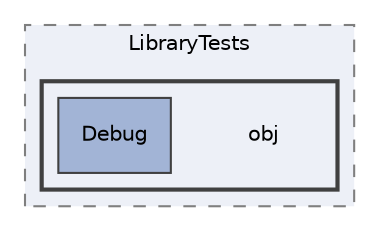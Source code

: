 digraph "/home/snowiemischief/projects/programacion2/pii_2022_2_equipo_21/test/LibraryTests/obj"
{
 // INTERACTIVE_SVG=YES
 // LATEX_PDF_SIZE
  edge [fontname="Helvetica",fontsize="10",labelfontname="Helvetica",labelfontsize="10"];
  node [fontname="Helvetica",fontsize="10",shape=record];
  compound=true
  subgraph clusterdir_6c8e1213d96547949c4ad1dee757a549 {
    graph [ bgcolor="#edf0f7", pencolor="grey50", style="filled,dashed,", label="LibraryTests", fontname="Helvetica", fontsize="10", URL="dir_6c8e1213d96547949c4ad1dee757a549.html"]
  subgraph clusterdir_0567e4b2e116c46e2bf644a8aa059564 {
    graph [ bgcolor="#edf0f7", pencolor="grey25", style="filled,bold,", label="", fontname="Helvetica", fontsize="10", URL="dir_0567e4b2e116c46e2bf644a8aa059564.html"]
    dir_0567e4b2e116c46e2bf644a8aa059564 [shape=plaintext, label="obj"];
  dir_e55e835f2d471850e06e76b126902d6d [shape=box, label="Debug", style="filled,", fillcolor="#a2b4d6", color="grey25", URL="dir_e55e835f2d471850e06e76b126902d6d.html"];
  }
  }
}
